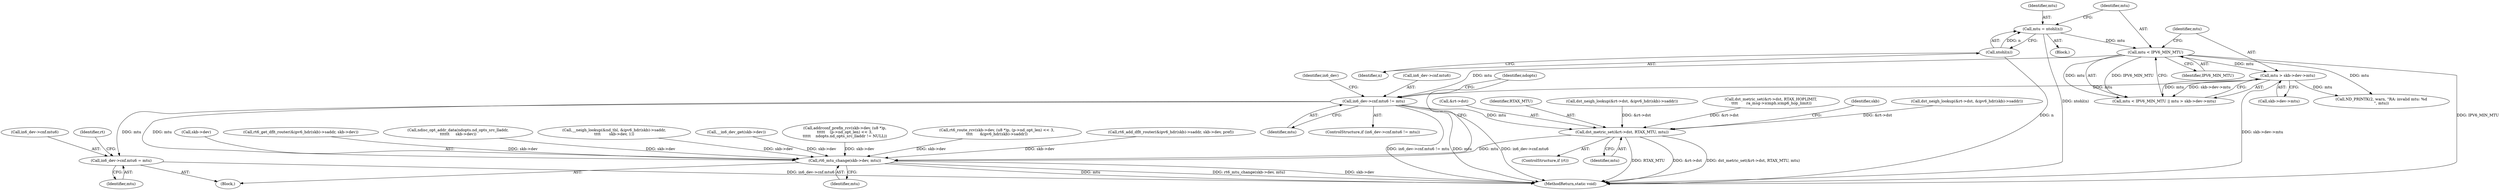 digraph "0_linux_6fd99094de2b83d1d4c8457f2c83483b2828e75a@pointer" {
"1001031" [label="(Call,in6_dev->cnf.mtu6 != mtu)"];
"1001013" [label="(Call,mtu < IPV6_MIN_MTU)"];
"1001007" [label="(Call,mtu = ntohl(n))"];
"1001009" [label="(Call,ntohl(n))"];
"1001016" [label="(Call,mtu > skb->dev->mtu)"];
"1001039" [label="(Call,in6_dev->cnf.mtu6 = mtu)"];
"1001048" [label="(Call,dst_metric_set(&rt->dst, RTAX_MTU, mtu))"];
"1001055" [label="(Call,rt6_mtu_change(skb->dev, mtu))"];
"1001013" [label="(Call,mtu < IPV6_MIN_MTU)"];
"1001030" [label="(ControlStructure,if (in6_dev->cnf.mtu6 != mtu))"];
"1001039" [label="(Call,in6_dev->cnf.mtu6 = mtu)"];
"1000963" [label="(Call,addrconf_prefix_rcv(skb->dev, (u8 *)p,\n\t\t\t\t\t    (p->nd_opt_len) << 3,\n\t\t\t\t\t    ndopts.nd_opts_src_lladdr != NULL))"];
"1000900" [label="(Call,rt6_route_rcv(skb->dev, (u8 *)p, (p->nd_opt_len) << 3,\n\t\t\t\t      &ipv6_hdr(skb)->saddr))"];
"1000580" [label="(Call,dst_metric_set(&rt->dst, RTAX_HOPLIMIT,\n \t\t\t\t       ra_msg->icmph.icmp6_hop_limit))"];
"1001024" [label="(Call,ND_PRINTK(2, warn, \"RA: invalid mtu: %d\n\", mtu))"];
"1001007" [label="(Call,mtu = ntohl(n))"];
"1000204" [label="(Call,__in6_dev_get(skb->dev))"];
"1001057" [label="(Identifier,skb)"];
"1001059" [label="(Identifier,mtu)"];
"1000465" [label="(Call,rt6_add_dflt_router(&ipv6_hdr(skb)->saddr, skb->dev, pref))"];
"1001016" [label="(Call,mtu > skb->dev->mtu)"];
"1001012" [label="(Call,mtu < IPV6_MIN_MTU || mtu > skb->dev->mtu)"];
"1001062" [label="(Identifier,ndopts)"];
"1001042" [label="(Identifier,in6_dev)"];
"1001015" [label="(Identifier,IPV6_MIN_MTU)"];
"1001048" [label="(Call,dst_metric_set(&rt->dst, RTAX_MTU, mtu))"];
"1001056" [label="(Call,skb->dev)"];
"1001010" [label="(Identifier,n)"];
"1000407" [label="(Call,dst_neigh_lookup(&rt->dst, &ipv6_hdr(skb)->saddr))"];
"1001009" [label="(Call,ntohl(n))"];
"1001031" [label="(Call,in6_dev->cnf.mtu6 != mtu)"];
"1001104" [label="(MethodReturn,static void)"];
"1001040" [label="(Call,in6_dev->cnf.mtu6)"];
"1001055" [label="(Call,rt6_mtu_change(skb->dev, mtu))"];
"1001049" [label="(Call,&rt->dst)"];
"1001054" [label="(Identifier,mtu)"];
"1001032" [label="(Call,in6_dev->cnf.mtu6)"];
"1001018" [label="(Call,skb->dev->mtu)"];
"1001046" [label="(ControlStructure,if (rt))"];
"1000990" [label="(Block,)"];
"1001017" [label="(Identifier,mtu)"];
"1001053" [label="(Identifier,RTAX_MTU)"];
"1001008" [label="(Identifier,mtu)"];
"1000393" [label="(Call,rt6_get_dflt_router(&ipv6_hdr(skb)->saddr, skb->dev))"];
"1001014" [label="(Identifier,mtu)"];
"1000755" [label="(Call,ndisc_opt_addr_data(ndopts.nd_opts_src_lladdr,\n\t\t\t\t\t\t     skb->dev))"];
"1001045" [label="(Identifier,mtu)"];
"1001037" [label="(Identifier,mtu)"];
"1000729" [label="(Call,__neigh_lookup(&nd_tbl, &ipv6_hdr(skb)->saddr,\n\t\t\t\t       skb->dev, 1))"];
"1001047" [label="(Identifier,rt)"];
"1001038" [label="(Block,)"];
"1000488" [label="(Call,dst_neigh_lookup(&rt->dst, &ipv6_hdr(skb)->saddr))"];
"1001031" -> "1001030"  [label="AST: "];
"1001031" -> "1001037"  [label="CFG: "];
"1001032" -> "1001031"  [label="AST: "];
"1001037" -> "1001031"  [label="AST: "];
"1001042" -> "1001031"  [label="CFG: "];
"1001062" -> "1001031"  [label="CFG: "];
"1001031" -> "1001104"  [label="DDG: mtu"];
"1001031" -> "1001104"  [label="DDG: in6_dev->cnf.mtu6"];
"1001031" -> "1001104"  [label="DDG: in6_dev->cnf.mtu6 != mtu"];
"1001013" -> "1001031"  [label="DDG: mtu"];
"1001016" -> "1001031"  [label="DDG: mtu"];
"1001031" -> "1001039"  [label="DDG: mtu"];
"1001031" -> "1001048"  [label="DDG: mtu"];
"1001031" -> "1001055"  [label="DDG: mtu"];
"1001013" -> "1001012"  [label="AST: "];
"1001013" -> "1001015"  [label="CFG: "];
"1001014" -> "1001013"  [label="AST: "];
"1001015" -> "1001013"  [label="AST: "];
"1001017" -> "1001013"  [label="CFG: "];
"1001012" -> "1001013"  [label="CFG: "];
"1001013" -> "1001104"  [label="DDG: IPV6_MIN_MTU"];
"1001013" -> "1001012"  [label="DDG: mtu"];
"1001013" -> "1001012"  [label="DDG: IPV6_MIN_MTU"];
"1001007" -> "1001013"  [label="DDG: mtu"];
"1001013" -> "1001016"  [label="DDG: mtu"];
"1001013" -> "1001024"  [label="DDG: mtu"];
"1001007" -> "1000990"  [label="AST: "];
"1001007" -> "1001009"  [label="CFG: "];
"1001008" -> "1001007"  [label="AST: "];
"1001009" -> "1001007"  [label="AST: "];
"1001014" -> "1001007"  [label="CFG: "];
"1001007" -> "1001104"  [label="DDG: ntohl(n)"];
"1001009" -> "1001007"  [label="DDG: n"];
"1001009" -> "1001010"  [label="CFG: "];
"1001010" -> "1001009"  [label="AST: "];
"1001009" -> "1001104"  [label="DDG: n"];
"1001016" -> "1001012"  [label="AST: "];
"1001016" -> "1001018"  [label="CFG: "];
"1001017" -> "1001016"  [label="AST: "];
"1001018" -> "1001016"  [label="AST: "];
"1001012" -> "1001016"  [label="CFG: "];
"1001016" -> "1001104"  [label="DDG: skb->dev->mtu"];
"1001016" -> "1001012"  [label="DDG: mtu"];
"1001016" -> "1001012"  [label="DDG: skb->dev->mtu"];
"1001016" -> "1001024"  [label="DDG: mtu"];
"1001039" -> "1001038"  [label="AST: "];
"1001039" -> "1001045"  [label="CFG: "];
"1001040" -> "1001039"  [label="AST: "];
"1001045" -> "1001039"  [label="AST: "];
"1001047" -> "1001039"  [label="CFG: "];
"1001039" -> "1001104"  [label="DDG: in6_dev->cnf.mtu6"];
"1001048" -> "1001046"  [label="AST: "];
"1001048" -> "1001054"  [label="CFG: "];
"1001049" -> "1001048"  [label="AST: "];
"1001053" -> "1001048"  [label="AST: "];
"1001054" -> "1001048"  [label="AST: "];
"1001057" -> "1001048"  [label="CFG: "];
"1001048" -> "1001104"  [label="DDG: &rt->dst"];
"1001048" -> "1001104"  [label="DDG: dst_metric_set(&rt->dst, RTAX_MTU, mtu)"];
"1001048" -> "1001104"  [label="DDG: RTAX_MTU"];
"1000488" -> "1001048"  [label="DDG: &rt->dst"];
"1000407" -> "1001048"  [label="DDG: &rt->dst"];
"1000580" -> "1001048"  [label="DDG: &rt->dst"];
"1001048" -> "1001055"  [label="DDG: mtu"];
"1001055" -> "1001038"  [label="AST: "];
"1001055" -> "1001059"  [label="CFG: "];
"1001056" -> "1001055"  [label="AST: "];
"1001059" -> "1001055"  [label="AST: "];
"1001062" -> "1001055"  [label="CFG: "];
"1001055" -> "1001104"  [label="DDG: rt6_mtu_change(skb->dev, mtu)"];
"1001055" -> "1001104"  [label="DDG: skb->dev"];
"1001055" -> "1001104"  [label="DDG: mtu"];
"1000963" -> "1001055"  [label="DDG: skb->dev"];
"1000755" -> "1001055"  [label="DDG: skb->dev"];
"1000729" -> "1001055"  [label="DDG: skb->dev"];
"1000465" -> "1001055"  [label="DDG: skb->dev"];
"1000204" -> "1001055"  [label="DDG: skb->dev"];
"1000393" -> "1001055"  [label="DDG: skb->dev"];
"1000900" -> "1001055"  [label="DDG: skb->dev"];
}
